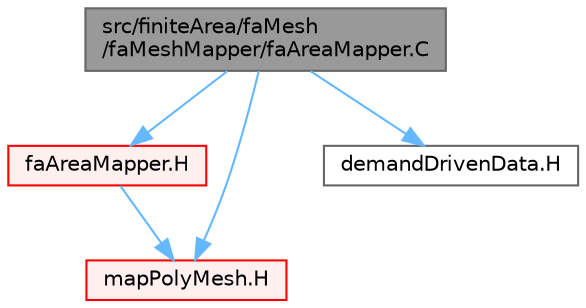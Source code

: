 digraph "src/finiteArea/faMesh/faMeshMapper/faAreaMapper.C"
{
 // LATEX_PDF_SIZE
  bgcolor="transparent";
  edge [fontname=Helvetica,fontsize=10,labelfontname=Helvetica,labelfontsize=10];
  node [fontname=Helvetica,fontsize=10,shape=box,height=0.2,width=0.4];
  Node1 [id="Node000001",label="src/finiteArea/faMesh\l/faMeshMapper/faAreaMapper.C",height=0.2,width=0.4,color="gray40", fillcolor="grey60", style="filled", fontcolor="black",tooltip=" "];
  Node1 -> Node2 [id="edge1_Node000001_Node000002",color="steelblue1",style="solid",tooltip=" "];
  Node2 [id="Node000002",label="faAreaMapper.H",height=0.2,width=0.4,color="red", fillcolor="#FFF0F0", style="filled",URL="$faAreaMapper_8H.html",tooltip=" "];
  Node2 -> Node354 [id="edge2_Node000002_Node000354",color="steelblue1",style="solid",tooltip=" "];
  Node354 [id="Node000354",label="mapPolyMesh.H",height=0.2,width=0.4,color="red", fillcolor="#FFF0F0", style="filled",URL="$mapPolyMesh_8H.html",tooltip=" "];
  Node1 -> Node354 [id="edge3_Node000001_Node000354",color="steelblue1",style="solid",tooltip=" "];
  Node1 -> Node357 [id="edge4_Node000001_Node000357",color="steelblue1",style="solid",tooltip=" "];
  Node357 [id="Node000357",label="demandDrivenData.H",height=0.2,width=0.4,color="grey40", fillcolor="white", style="filled",URL="$demandDrivenData_8H.html",tooltip="Template functions to aid in the implementation of demand driven data."];
}
